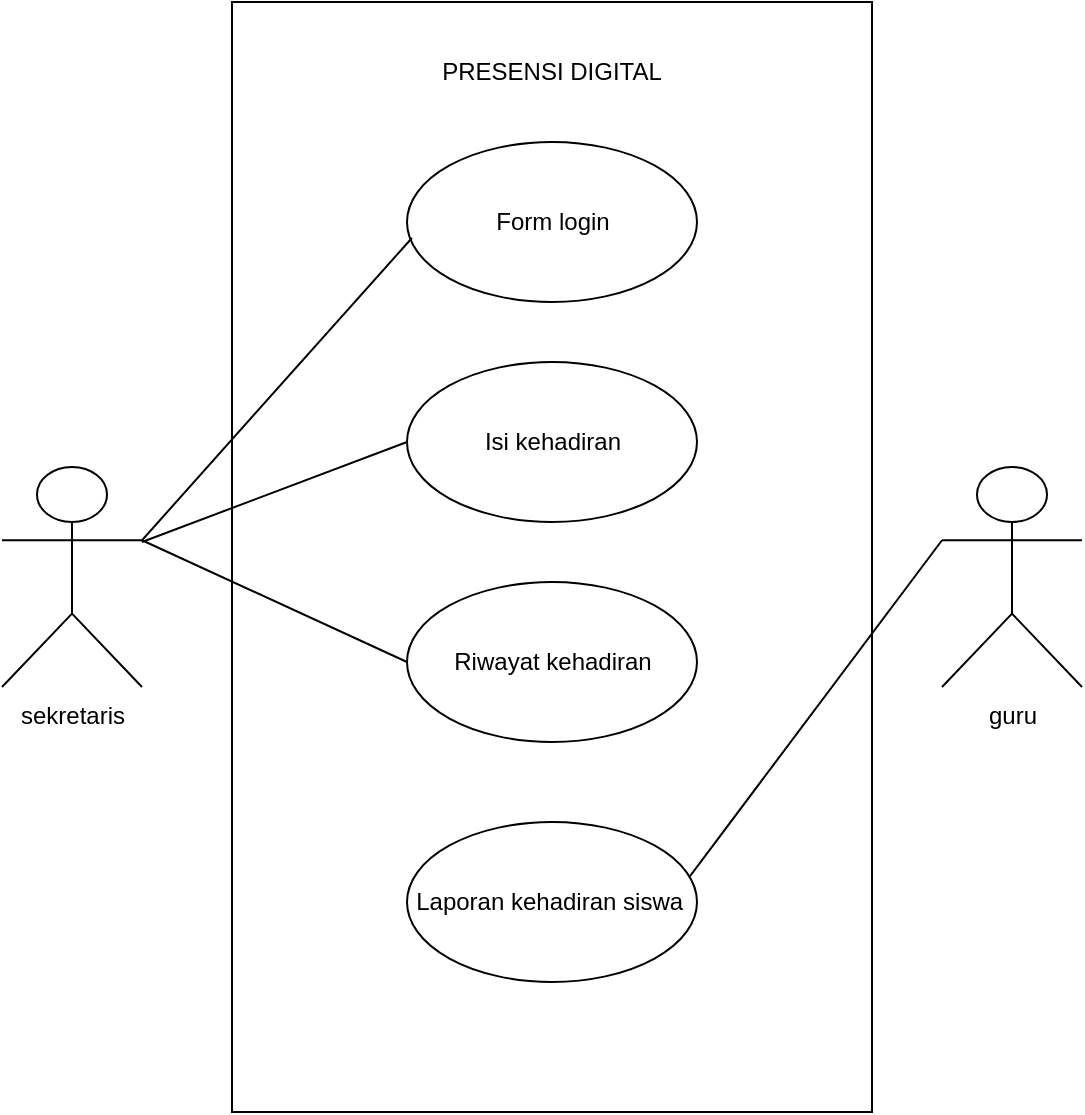 <mxfile version="24.7.12">
  <diagram name="Halaman-1" id="1uSDZwQizMFpz8-QRmVu">
    <mxGraphModel dx="1434" dy="720" grid="1" gridSize="10" guides="1" tooltips="1" connect="1" arrows="1" fold="1" page="1" pageScale="1" pageWidth="827" pageHeight="1169" math="0" shadow="0">
      <root>
        <mxCell id="0" />
        <mxCell id="1" parent="0" />
        <mxCell id="XCdhvRJcBNIJ84LPgZHh-1" value="" style="rounded=0;whiteSpace=wrap;html=1;" vertex="1" parent="1">
          <mxGeometry x="255" y="150" width="320" height="555" as="geometry" />
        </mxCell>
        <mxCell id="XCdhvRJcBNIJ84LPgZHh-3" value="sekretaris" style="shape=umlActor;verticalLabelPosition=bottom;verticalAlign=top;html=1;outlineConnect=0;" vertex="1" parent="1">
          <mxGeometry x="140" y="382.5" width="70" height="110" as="geometry" />
        </mxCell>
        <mxCell id="XCdhvRJcBNIJ84LPgZHh-4" value="guru" style="shape=umlActor;verticalLabelPosition=bottom;verticalAlign=top;html=1;outlineConnect=0;" vertex="1" parent="1">
          <mxGeometry x="610" y="382.5" width="70" height="110" as="geometry" />
        </mxCell>
        <mxCell id="XCdhvRJcBNIJ84LPgZHh-5" value="PRESENSI DIGITAL" style="text;html=1;align=center;verticalAlign=middle;whiteSpace=wrap;rounded=0;" vertex="1" parent="1">
          <mxGeometry x="350" y="170" width="130" height="30" as="geometry" />
        </mxCell>
        <mxCell id="XCdhvRJcBNIJ84LPgZHh-6" value="Form login" style="ellipse;whiteSpace=wrap;html=1;" vertex="1" parent="1">
          <mxGeometry x="342.5" y="220" width="145" height="80" as="geometry" />
        </mxCell>
        <mxCell id="XCdhvRJcBNIJ84LPgZHh-7" value="Isi kehadiran" style="ellipse;whiteSpace=wrap;html=1;" vertex="1" parent="1">
          <mxGeometry x="342.5" y="330" width="145" height="80" as="geometry" />
        </mxCell>
        <mxCell id="XCdhvRJcBNIJ84LPgZHh-8" value="Riwayat kehadiran" style="ellipse;whiteSpace=wrap;html=1;" vertex="1" parent="1">
          <mxGeometry x="342.5" y="440" width="145" height="80" as="geometry" />
        </mxCell>
        <mxCell id="XCdhvRJcBNIJ84LPgZHh-9" value="Laporan kehadiran siswa&amp;nbsp;" style="ellipse;whiteSpace=wrap;html=1;" vertex="1" parent="1">
          <mxGeometry x="342.5" y="560" width="145" height="80" as="geometry" />
        </mxCell>
        <mxCell id="XCdhvRJcBNIJ84LPgZHh-10" value="" style="endArrow=none;html=1;rounded=0;exitX=1;exitY=0.333;exitDx=0;exitDy=0;exitPerimeter=0;entryX=0.017;entryY=0.6;entryDx=0;entryDy=0;entryPerimeter=0;" edge="1" parent="1" source="XCdhvRJcBNIJ84LPgZHh-3" target="XCdhvRJcBNIJ84LPgZHh-6">
          <mxGeometry width="50" height="50" relative="1" as="geometry">
            <mxPoint x="390" y="500" as="sourcePoint" />
            <mxPoint x="440" y="450" as="targetPoint" />
          </mxGeometry>
        </mxCell>
        <mxCell id="XCdhvRJcBNIJ84LPgZHh-11" value="" style="endArrow=none;html=1;rounded=0;entryX=0;entryY=0.5;entryDx=0;entryDy=0;" edge="1" parent="1" target="XCdhvRJcBNIJ84LPgZHh-7">
          <mxGeometry width="50" height="50" relative="1" as="geometry">
            <mxPoint x="210" y="420" as="sourcePoint" />
            <mxPoint x="355" y="278" as="targetPoint" />
          </mxGeometry>
        </mxCell>
        <mxCell id="XCdhvRJcBNIJ84LPgZHh-12" value="" style="endArrow=none;html=1;rounded=0;exitX=1;exitY=0.333;exitDx=0;exitDy=0;exitPerimeter=0;entryX=0;entryY=0.5;entryDx=0;entryDy=0;" edge="1" parent="1" source="XCdhvRJcBNIJ84LPgZHh-3" target="XCdhvRJcBNIJ84LPgZHh-8">
          <mxGeometry width="50" height="50" relative="1" as="geometry">
            <mxPoint x="230" y="439" as="sourcePoint" />
            <mxPoint x="365" y="288" as="targetPoint" />
          </mxGeometry>
        </mxCell>
        <mxCell id="XCdhvRJcBNIJ84LPgZHh-13" value="" style="endArrow=none;html=1;rounded=0;exitX=0.976;exitY=0.338;exitDx=0;exitDy=0;exitPerimeter=0;entryX=0;entryY=0.333;entryDx=0;entryDy=0;entryPerimeter=0;" edge="1" parent="1" source="XCdhvRJcBNIJ84LPgZHh-9" target="XCdhvRJcBNIJ84LPgZHh-4">
          <mxGeometry width="50" height="50" relative="1" as="geometry">
            <mxPoint x="240" y="449" as="sourcePoint" />
            <mxPoint x="375" y="298" as="targetPoint" />
          </mxGeometry>
        </mxCell>
      </root>
    </mxGraphModel>
  </diagram>
</mxfile>
